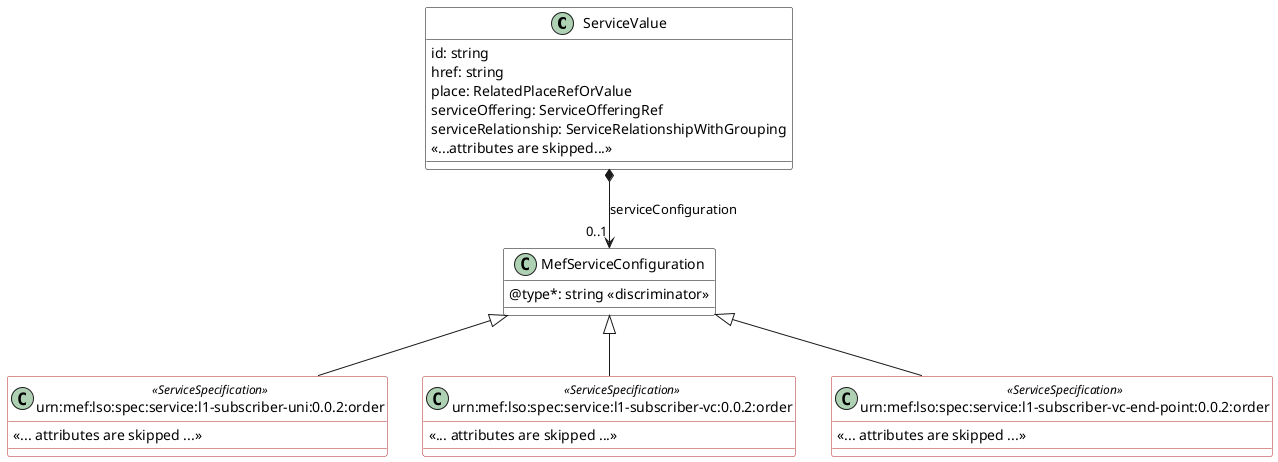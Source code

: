 @startuml
skinparam {
    ClassBackgroundColor White
    ClassBorderColor Black
    ClassBorderColor<<ServiceSpecification>> FireBrick
}
set namespaceSeparator none

class ServiceValue{

    id: string 
    href: string 
    place: RelatedPlaceRefOrValue
    serviceOffering: ServiceOfferingRef
    serviceRelationship: ServiceRelationshipWithGrouping
    <<...attributes are skipped...>>
}


class MefServiceConfiguration {
    @type*: string <<discriminator>>
}


ServiceValue *-->"0..1" MefServiceConfiguration : serviceConfiguration

class urn:mef:lso:spec:service:l1-subscriber-uni:0.0.2:order <<ServiceSpecification>> {

    <<... attributes are skipped ...>>
}
MefServiceConfiguration <|-- "urn:mef:lso:spec:service:l1-subscriber-uni:0.0.2:order"


class urn:mef:lso:spec:service:l1-subscriber-vc:0.0.2:order <<ServiceSpecification>> {

    <<... attributes are skipped ...>>
}
MefServiceConfiguration <|-- "urn:mef:lso:spec:service:l1-subscriber-vc:0.0.2:order"

class urn:mef:lso:spec:service:l1-subscriber-vc-end-point:0.0.2:order <<ServiceSpecification>> {

    <<... attributes are skipped ...>>
}
MefServiceConfiguration <|-- "urn:mef:lso:spec:service:l1-subscriber-vc-end-point:0.0.2:order"


@enduml